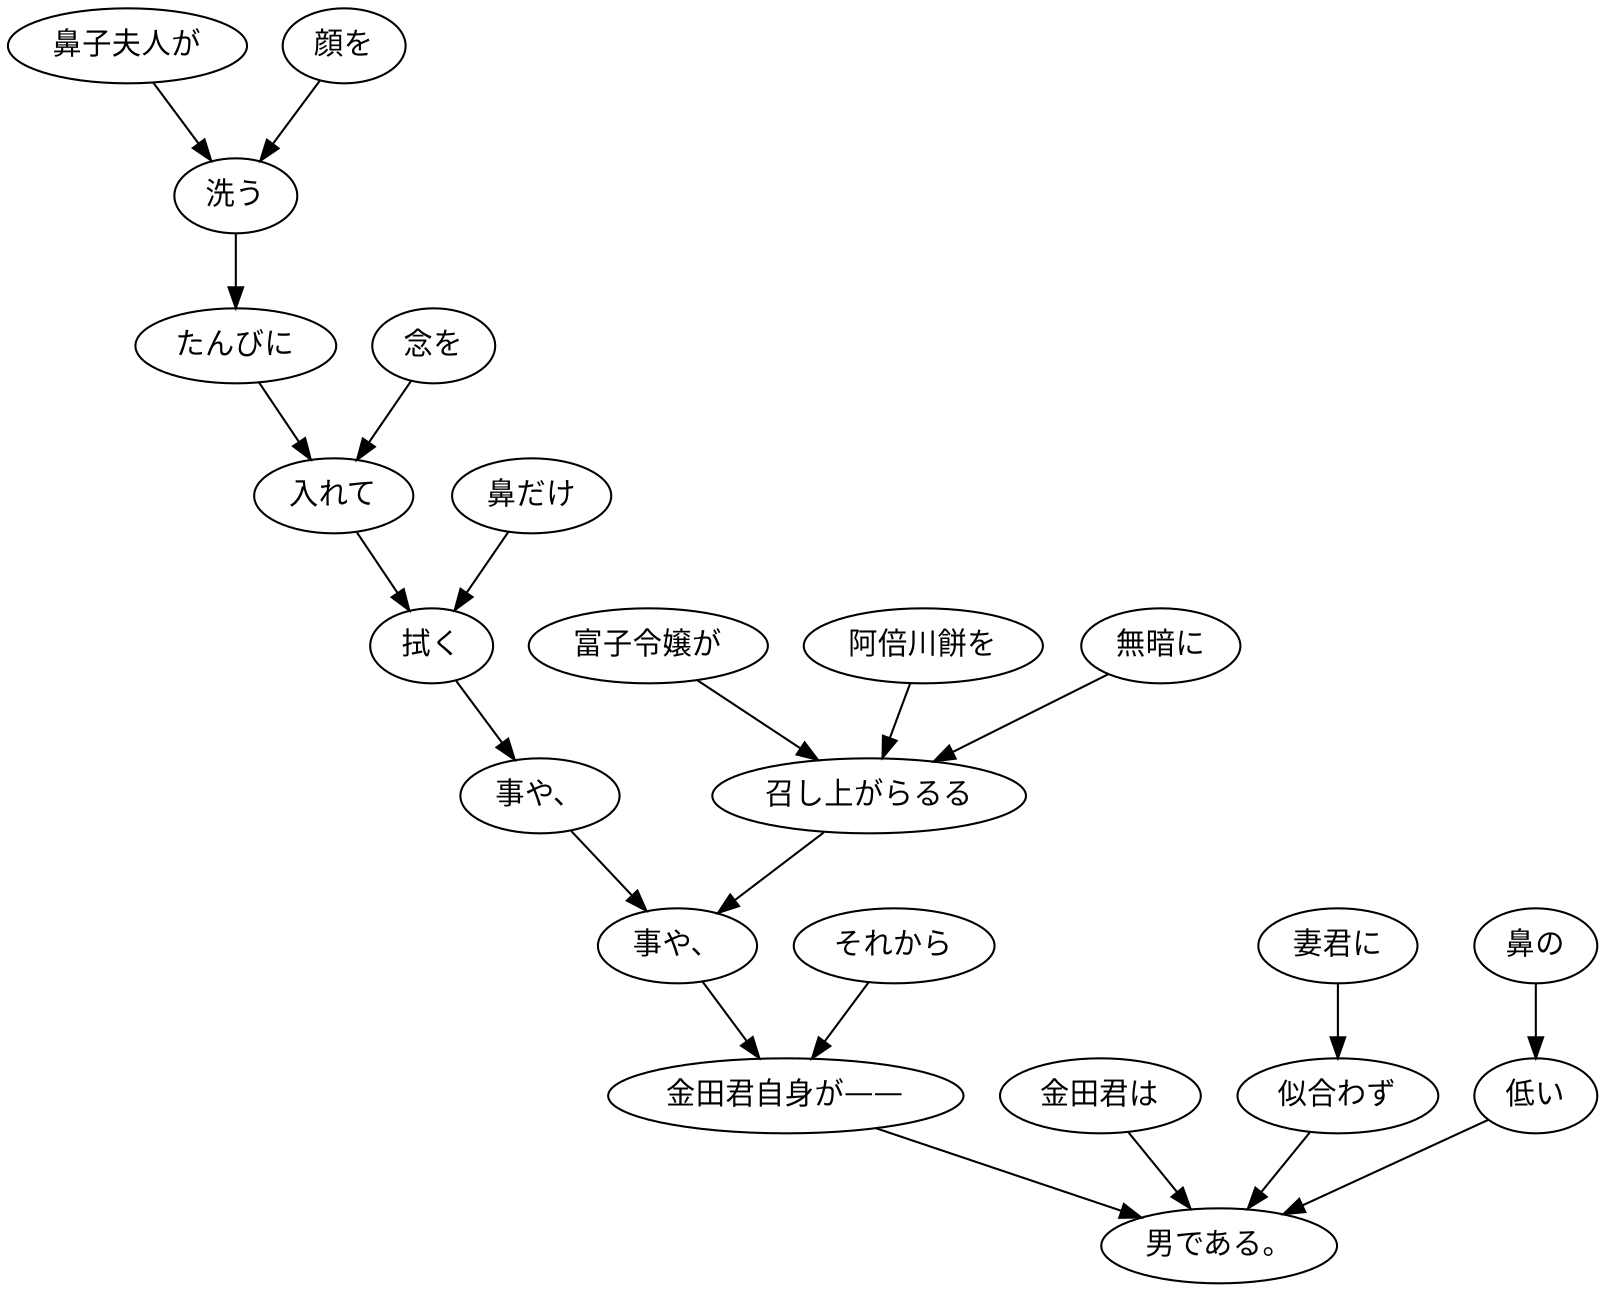 digraph graph2076 {
	node0 [label="鼻子夫人が"];
	node1 [label="顔を"];
	node2 [label="洗う"];
	node3 [label="たんびに"];
	node4 [label="念を"];
	node5 [label="入れて"];
	node6 [label="鼻だけ"];
	node7 [label="拭く"];
	node8 [label="事や、"];
	node9 [label="富子令嬢が"];
	node10 [label="阿倍川餅を"];
	node11 [label="無暗に"];
	node12 [label="召し上がらるる"];
	node13 [label="事や、"];
	node14 [label="それから"];
	node15 [label="金田君自身が——"];
	node16 [label="金田君は"];
	node17 [label="妻君に"];
	node18 [label="似合わず"];
	node19 [label="鼻の"];
	node20 [label="低い"];
	node21 [label="男である。"];
	node0 -> node2;
	node1 -> node2;
	node2 -> node3;
	node3 -> node5;
	node4 -> node5;
	node5 -> node7;
	node6 -> node7;
	node7 -> node8;
	node8 -> node13;
	node9 -> node12;
	node10 -> node12;
	node11 -> node12;
	node12 -> node13;
	node13 -> node15;
	node14 -> node15;
	node15 -> node21;
	node16 -> node21;
	node17 -> node18;
	node18 -> node21;
	node19 -> node20;
	node20 -> node21;
}
